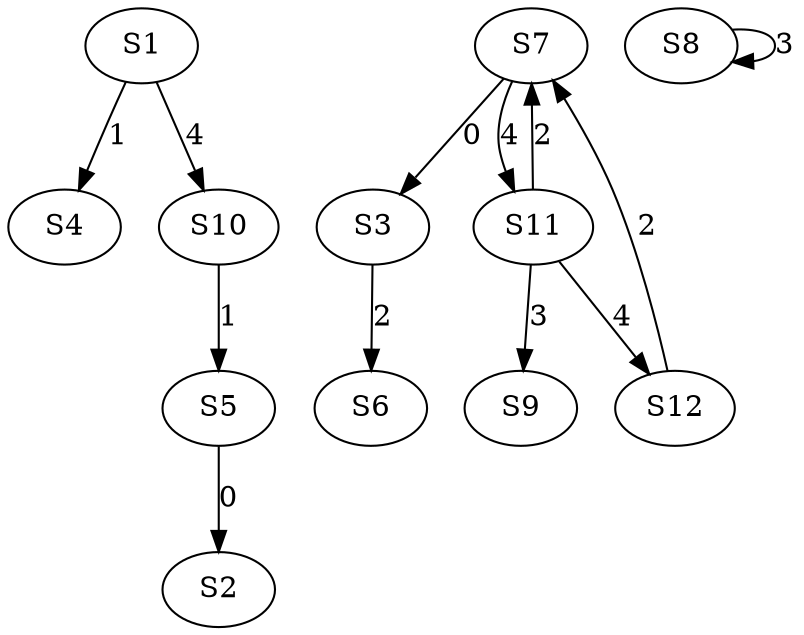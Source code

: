 strict digraph {
	S5 -> S2 [ label = 0 ];
	S7 -> S3 [ label = 0 ];
	S1 -> S4 [ label = 1 ];
	S10 -> S5 [ label = 1 ];
	S3 -> S6 [ label = 2 ];
	S12 -> S7 [ label = 2 ];
	S8 -> S8 [ label = 3 ];
	S11 -> S9 [ label = 3 ];
	S1 -> S10 [ label = 4 ];
	S7 -> S11 [ label = 4 ];
	S11 -> S12 [ label = 4 ];
	S11 -> S7 [ label = 2 ];
}